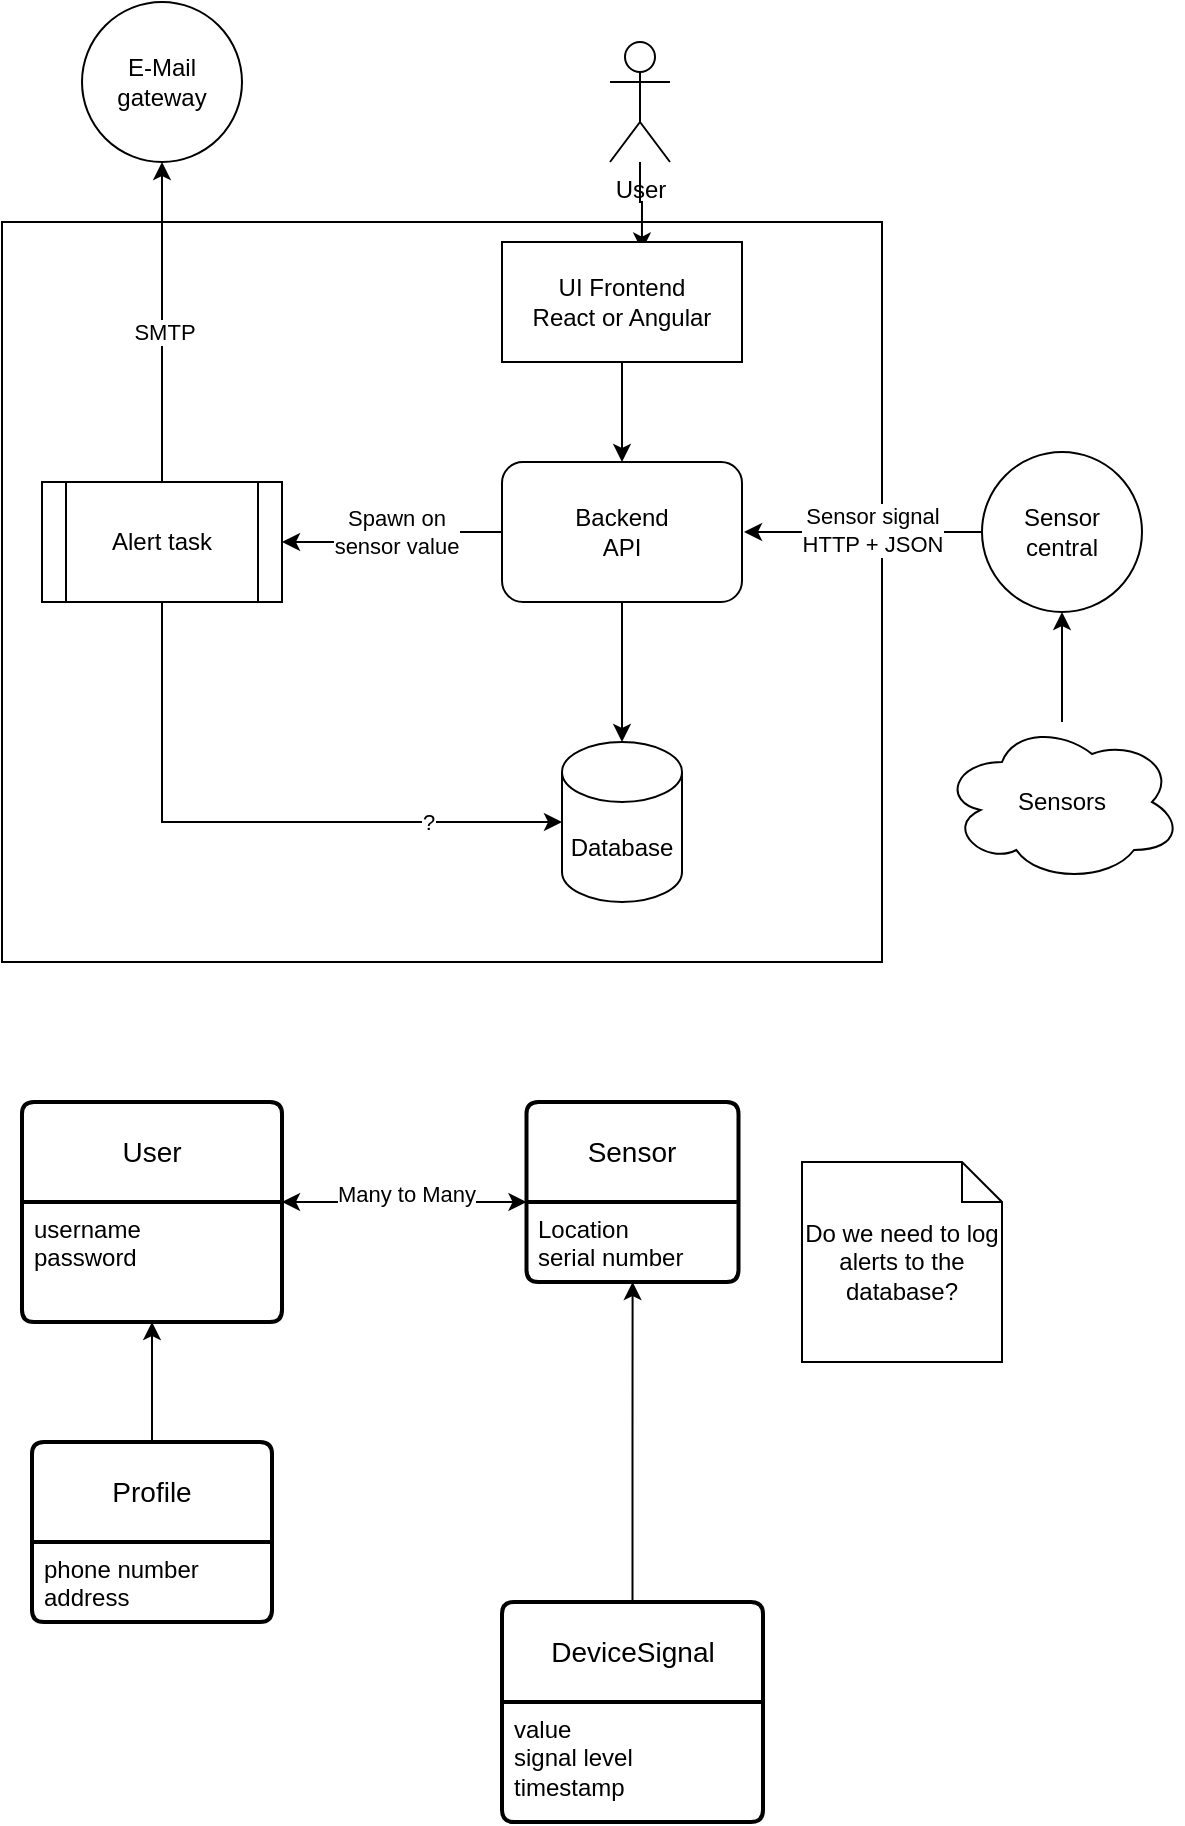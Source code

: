 <mxfile version="28.0.4">
  <diagram name="Página-1" id="nViaofqQAU2UnQfdQLmx">
    <mxGraphModel dx="879" dy="1170" grid="1" gridSize="10" guides="1" tooltips="1" connect="1" arrows="1" fold="1" page="1" pageScale="1" pageWidth="827" pageHeight="1169" math="0" shadow="0">
      <root>
        <mxCell id="0" />
        <mxCell id="1" parent="0" />
        <mxCell id="iejDGMarH2Thm3gZERms-92" value="" style="rounded=0;whiteSpace=wrap;html=1;" parent="1" vertex="1">
          <mxGeometry x="110" y="220" width="440" height="370" as="geometry" />
        </mxCell>
        <mxCell id="iejDGMarH2Thm3gZERms-1" value="Database" style="shape=cylinder3;whiteSpace=wrap;html=1;boundedLbl=1;backgroundOutline=1;size=15;" parent="1" vertex="1">
          <mxGeometry x="390" y="480" width="60" height="80" as="geometry" />
        </mxCell>
        <mxCell id="iejDGMarH2Thm3gZERms-3" value="" style="edgeStyle=orthogonalEdgeStyle;rounded=0;orthogonalLoop=1;jettySize=auto;html=1;" parent="1" source="iejDGMarH2Thm3gZERms-2" target="iejDGMarH2Thm3gZERms-1" edge="1">
          <mxGeometry relative="1" as="geometry" />
        </mxCell>
        <mxCell id="iejDGMarH2Thm3gZERms-22" value="" style="edgeStyle=orthogonalEdgeStyle;rounded=0;orthogonalLoop=1;jettySize=auto;html=1;" parent="1" source="iejDGMarH2Thm3gZERms-2" target="iejDGMarH2Thm3gZERms-17" edge="1">
          <mxGeometry relative="1" as="geometry" />
        </mxCell>
        <mxCell id="iejDGMarH2Thm3gZERms-23" value="Spawn on&lt;br&gt;sensor value" style="edgeLabel;html=1;align=center;verticalAlign=middle;resizable=0;points=[];" parent="iejDGMarH2Thm3gZERms-22" vertex="1" connectable="0">
          <mxGeometry x="-0.067" relative="1" as="geometry">
            <mxPoint as="offset" />
          </mxGeometry>
        </mxCell>
        <mxCell id="iejDGMarH2Thm3gZERms-2" value="Backend&lt;br&gt;API" style="rounded=1;whiteSpace=wrap;html=1;" parent="1" vertex="1">
          <mxGeometry x="360" y="340" width="120" height="70" as="geometry" />
        </mxCell>
        <mxCell id="iejDGMarH2Thm3gZERms-6" style="edgeStyle=orthogonalEdgeStyle;rounded=0;orthogonalLoop=1;jettySize=auto;html=1;" parent="1" edge="1">
          <mxGeometry relative="1" as="geometry">
            <mxPoint x="601" y="375" as="sourcePoint" />
            <mxPoint x="481" y="375" as="targetPoint" />
          </mxGeometry>
        </mxCell>
        <mxCell id="iejDGMarH2Thm3gZERms-7" value="Sensor signal&lt;br&gt;HTTP + JSON" style="edgeLabel;html=1;align=center;verticalAlign=middle;resizable=0;points=[];" parent="iejDGMarH2Thm3gZERms-6" vertex="1" connectable="0">
          <mxGeometry x="-0.067" y="-1" relative="1" as="geometry">
            <mxPoint as="offset" />
          </mxGeometry>
        </mxCell>
        <mxCell id="iejDGMarH2Thm3gZERms-5" value="Sensor&lt;br&gt;central" style="ellipse;whiteSpace=wrap;html=1;aspect=fixed;" parent="1" vertex="1">
          <mxGeometry x="600" y="335" width="80" height="80" as="geometry" />
        </mxCell>
        <mxCell id="iejDGMarH2Thm3gZERms-8" value="&lt;div&gt;User&lt;/div&gt;&lt;div&gt;&lt;br&gt;&lt;/div&gt;" style="shape=umlActor;verticalLabelPosition=bottom;verticalAlign=top;html=1;outlineConnect=0;" parent="1" vertex="1">
          <mxGeometry x="414" y="130" width="30" height="60" as="geometry" />
        </mxCell>
        <mxCell id="iejDGMarH2Thm3gZERms-13" value="" style="edgeStyle=orthogonalEdgeStyle;rounded=0;orthogonalLoop=1;jettySize=auto;html=1;entryX=0.583;entryY=0.071;entryDx=0;entryDy=0;entryPerimeter=0;" parent="1" source="iejDGMarH2Thm3gZERms-8" target="iejDGMarH2Thm3gZERms-12" edge="1">
          <mxGeometry relative="1" as="geometry">
            <mxPoint x="429" y="200" as="sourcePoint" />
            <mxPoint x="430" y="345" as="targetPoint" />
          </mxGeometry>
        </mxCell>
        <mxCell id="iejDGMarH2Thm3gZERms-16" value="" style="edgeStyle=orthogonalEdgeStyle;rounded=0;orthogonalLoop=1;jettySize=auto;html=1;" parent="1" source="iejDGMarH2Thm3gZERms-12" target="iejDGMarH2Thm3gZERms-2" edge="1">
          <mxGeometry relative="1" as="geometry" />
        </mxCell>
        <mxCell id="iejDGMarH2Thm3gZERms-12" value="UI Frontend&lt;br&gt;React or Angular" style="rounded=0;whiteSpace=wrap;html=1;" parent="1" vertex="1">
          <mxGeometry x="360" y="230" width="120" height="60" as="geometry" />
        </mxCell>
        <mxCell id="iejDGMarH2Thm3gZERms-20" style="edgeStyle=orthogonalEdgeStyle;rounded=0;orthogonalLoop=1;jettySize=auto;html=1;entryX=0.5;entryY=1;entryDx=0;entryDy=0;" parent="1" source="iejDGMarH2Thm3gZERms-17" target="iejDGMarH2Thm3gZERms-19" edge="1">
          <mxGeometry relative="1" as="geometry" />
        </mxCell>
        <mxCell id="iejDGMarH2Thm3gZERms-21" value="SMTP" style="edgeLabel;html=1;align=center;verticalAlign=middle;resizable=0;points=[];" parent="iejDGMarH2Thm3gZERms-20" vertex="1" connectable="0">
          <mxGeometry x="-0.06" y="-1" relative="1" as="geometry">
            <mxPoint as="offset" />
          </mxGeometry>
        </mxCell>
        <mxCell id="iejDGMarH2Thm3gZERms-17" value="Alert task" style="shape=process;whiteSpace=wrap;html=1;backgroundOutline=1;" parent="1" vertex="1">
          <mxGeometry x="130" y="350" width="120" height="60" as="geometry" />
        </mxCell>
        <mxCell id="iejDGMarH2Thm3gZERms-18" style="edgeStyle=orthogonalEdgeStyle;rounded=0;orthogonalLoop=1;jettySize=auto;html=1;entryX=0;entryY=0.5;entryDx=0;entryDy=0;entryPerimeter=0;" parent="1" target="iejDGMarH2Thm3gZERms-1" edge="1">
          <mxGeometry relative="1" as="geometry">
            <mxPoint x="240" y="410" as="sourcePoint" />
            <mxPoint x="350" y="520" as="targetPoint" />
            <Array as="points">
              <mxPoint x="190" y="410" />
              <mxPoint x="190" y="520" />
            </Array>
          </mxGeometry>
        </mxCell>
        <mxCell id="iejDGMarH2Thm3gZERms-57" value="?" style="edgeLabel;html=1;align=center;verticalAlign=middle;resizable=0;points=[];" parent="iejDGMarH2Thm3gZERms-18" vertex="1" connectable="0">
          <mxGeometry x="0.628" relative="1" as="geometry">
            <mxPoint as="offset" />
          </mxGeometry>
        </mxCell>
        <mxCell id="iejDGMarH2Thm3gZERms-19" value="E-Mail gateway" style="ellipse;whiteSpace=wrap;html=1;aspect=fixed;" parent="1" vertex="1">
          <mxGeometry x="150" y="110" width="80" height="80" as="geometry" />
        </mxCell>
        <mxCell id="iejDGMarH2Thm3gZERms-28" value="" style="edgeStyle=orthogonalEdgeStyle;rounded=0;orthogonalLoop=1;jettySize=auto;html=1;" parent="1" source="iejDGMarH2Thm3gZERms-27" target="iejDGMarH2Thm3gZERms-5" edge="1">
          <mxGeometry relative="1" as="geometry" />
        </mxCell>
        <mxCell id="iejDGMarH2Thm3gZERms-27" value="Sensors" style="ellipse;shape=cloud;whiteSpace=wrap;html=1;" parent="1" vertex="1">
          <mxGeometry x="580" y="470" width="120" height="80" as="geometry" />
        </mxCell>
        <mxCell id="iejDGMarH2Thm3gZERms-29" value="User" style="swimlane;childLayout=stackLayout;horizontal=1;startSize=50;horizontalStack=0;rounded=1;fontSize=14;fontStyle=0;strokeWidth=2;resizeParent=0;resizeLast=1;shadow=0;dashed=0;align=center;arcSize=4;whiteSpace=wrap;html=1;" parent="1" vertex="1">
          <mxGeometry x="120" y="660" width="130" height="110" as="geometry" />
        </mxCell>
        <mxCell id="iejDGMarH2Thm3gZERms-30" value="&lt;div&gt;username&lt;/div&gt;&lt;div&gt;password&lt;/div&gt;&lt;div&gt;&lt;br&gt;&lt;/div&gt;" style="align=left;strokeColor=none;fillColor=none;spacingLeft=4;spacingRight=4;fontSize=12;verticalAlign=top;resizable=0;rotatable=0;part=1;html=1;whiteSpace=wrap;" parent="iejDGMarH2Thm3gZERms-29" vertex="1">
          <mxGeometry y="50" width="130" height="60" as="geometry" />
        </mxCell>
        <mxCell id="iejDGMarH2Thm3gZERms-41" value="" style="edgeStyle=orthogonalEdgeStyle;rounded=0;orthogonalLoop=1;jettySize=auto;html=1;" parent="1" source="iejDGMarH2Thm3gZERms-37" target="iejDGMarH2Thm3gZERms-30" edge="1">
          <mxGeometry relative="1" as="geometry" />
        </mxCell>
        <mxCell id="iejDGMarH2Thm3gZERms-37" value="Profile" style="swimlane;childLayout=stackLayout;horizontal=1;startSize=50;horizontalStack=0;rounded=1;fontSize=14;fontStyle=0;strokeWidth=2;resizeParent=0;resizeLast=1;shadow=0;dashed=0;align=center;arcSize=4;whiteSpace=wrap;html=1;" parent="1" vertex="1">
          <mxGeometry x="125" y="830" width="120" height="90" as="geometry" />
        </mxCell>
        <mxCell id="iejDGMarH2Thm3gZERms-38" value="&lt;div&gt;phone number&lt;/div&gt;&lt;div&gt;address&lt;/div&gt;" style="align=left;strokeColor=none;fillColor=none;spacingLeft=4;spacingRight=4;fontSize=12;verticalAlign=top;resizable=0;rotatable=0;part=1;html=1;whiteSpace=wrap;" parent="iejDGMarH2Thm3gZERms-37" vertex="1">
          <mxGeometry y="50" width="120" height="40" as="geometry" />
        </mxCell>
        <mxCell id="iejDGMarH2Thm3gZERms-46" value="Sensor" style="swimlane;childLayout=stackLayout;horizontal=1;startSize=50;horizontalStack=0;rounded=1;fontSize=14;fontStyle=0;strokeWidth=2;resizeParent=0;resizeLast=1;shadow=0;dashed=0;align=center;arcSize=4;whiteSpace=wrap;html=1;" parent="1" vertex="1">
          <mxGeometry x="372.25" y="660" width="106" height="90" as="geometry" />
        </mxCell>
        <mxCell id="iejDGMarH2Thm3gZERms-47" value="&lt;div&gt;Location&lt;/div&gt;&lt;div&gt;serial number&lt;/div&gt;" style="align=left;strokeColor=none;fillColor=none;spacingLeft=4;spacingRight=4;fontSize=12;verticalAlign=top;resizable=0;rotatable=0;part=1;html=1;whiteSpace=wrap;" parent="iejDGMarH2Thm3gZERms-46" vertex="1">
          <mxGeometry y="50" width="106" height="40" as="geometry" />
        </mxCell>
        <mxCell id="iejDGMarH2Thm3gZERms-55" value="" style="edgeStyle=orthogonalEdgeStyle;rounded=0;orthogonalLoop=1;jettySize=auto;html=1;" parent="1" source="iejDGMarH2Thm3gZERms-50" target="iejDGMarH2Thm3gZERms-47" edge="1">
          <mxGeometry relative="1" as="geometry" />
        </mxCell>
        <mxCell id="iejDGMarH2Thm3gZERms-50" value="&lt;div&gt;DeviceSignal&lt;/div&gt;" style="swimlane;childLayout=stackLayout;horizontal=1;startSize=50;horizontalStack=0;rounded=1;fontSize=14;fontStyle=0;strokeWidth=2;resizeParent=0;resizeLast=1;shadow=0;dashed=0;align=center;arcSize=4;whiteSpace=wrap;html=1;" parent="1" vertex="1">
          <mxGeometry x="360" y="910" width="130.5" height="110" as="geometry" />
        </mxCell>
        <mxCell id="iejDGMarH2Thm3gZERms-51" value="&lt;div&gt;value&lt;/div&gt;&lt;div&gt;signal level&lt;/div&gt;&lt;div&gt;timestamp&lt;/div&gt;" style="align=left;strokeColor=none;fillColor=none;spacingLeft=4;spacingRight=4;fontSize=12;verticalAlign=top;resizable=0;rotatable=0;part=1;html=1;whiteSpace=wrap;" parent="iejDGMarH2Thm3gZERms-50" vertex="1">
          <mxGeometry y="50" width="130.5" height="60" as="geometry" />
        </mxCell>
        <mxCell id="iejDGMarH2Thm3gZERms-56" value="Do we need to log alerts to the database?" style="shape=note;size=20;whiteSpace=wrap;html=1;" parent="1" vertex="1">
          <mxGeometry x="510" y="690" width="100" height="100" as="geometry" />
        </mxCell>
        <mxCell id="gGpeqNFmnR-7ufZv6hqG-2" value="" style="endArrow=classic;startArrow=classic;html=1;rounded=0;exitX=1;exitY=0;exitDx=0;exitDy=0;entryX=0;entryY=0;entryDx=0;entryDy=0;" edge="1" parent="1" source="iejDGMarH2Thm3gZERms-30" target="iejDGMarH2Thm3gZERms-47">
          <mxGeometry width="50" height="50" relative="1" as="geometry">
            <mxPoint x="390" y="730" as="sourcePoint" />
            <mxPoint x="440" y="680" as="targetPoint" />
          </mxGeometry>
        </mxCell>
        <mxCell id="gGpeqNFmnR-7ufZv6hqG-3" value="&lt;div&gt;Many to Many&lt;/div&gt;&lt;div&gt;&lt;br&gt;&lt;/div&gt;" style="edgeLabel;html=1;align=center;verticalAlign=middle;resizable=0;points=[];" vertex="1" connectable="0" parent="gGpeqNFmnR-7ufZv6hqG-2">
          <mxGeometry x="0.014" y="-3" relative="1" as="geometry">
            <mxPoint as="offset" />
          </mxGeometry>
        </mxCell>
      </root>
    </mxGraphModel>
  </diagram>
</mxfile>
